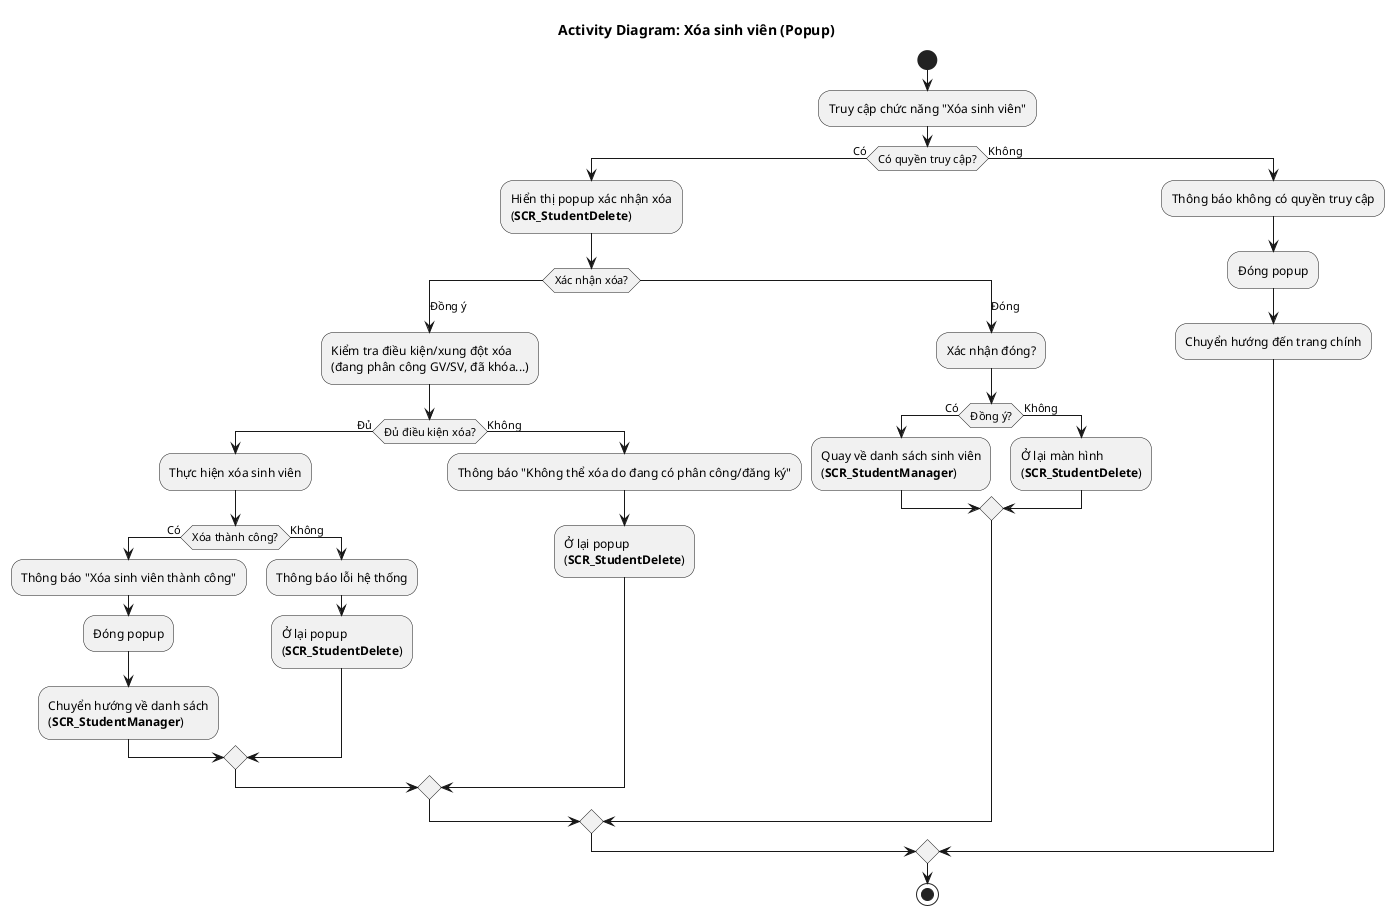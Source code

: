 @startuml AD_StudentManager_Delete
!pragma layout smetana
title Activity Diagram: Xóa sinh viên (Popup)

start
:Truy cập chức năng "Xóa sinh viên";

if (Có quyền truy cập?) then (Có)
  :Hiển thị popup xác nhận xóa\n(**SCR_StudentDelete**);

  switch (Xác nhận xóa?)
    case (Đồng ý)
      :Kiểm tra điều kiện/xung đột xóa\n(đang phân công GV/SV, đã khóa...);
        if (Đủ điều kiện xóa?) then (Đủ)
          :Thực hiện xóa sinh viên;
          if (Xóa thành công?) then (Có)
            :Thông báo "Xóa sinh viên thành công";
            :Đóng popup;
            :Chuyển hướng về danh sách\n(**SCR_StudentManager**);
          else (Không)
            :Thông báo lỗi hệ thống;
            :Ở lại popup\n(**SCR_StudentDelete**);
          endif
        else (Không)
          :Thông báo "Không thể xóa do đang có phân công/đăng ký";
          :Ở lại popup\n(**SCR_StudentDelete**);
        endif
    case (Đóng)
      :Xác nhận đóng?;
      if (Đồng ý?) then (Có)
        :Quay về danh sách sinh viên\n(**SCR_StudentManager**);
      else (Không)
        :Ở lại màn hình\n(**SCR_StudentDelete**);
      endif
  endswitch

else (Không)
  :Thông báo không có quyền truy cập;
  :Đóng popup;
  :Chuyển hướng đến trang chính;
endif
stop
@enduml
